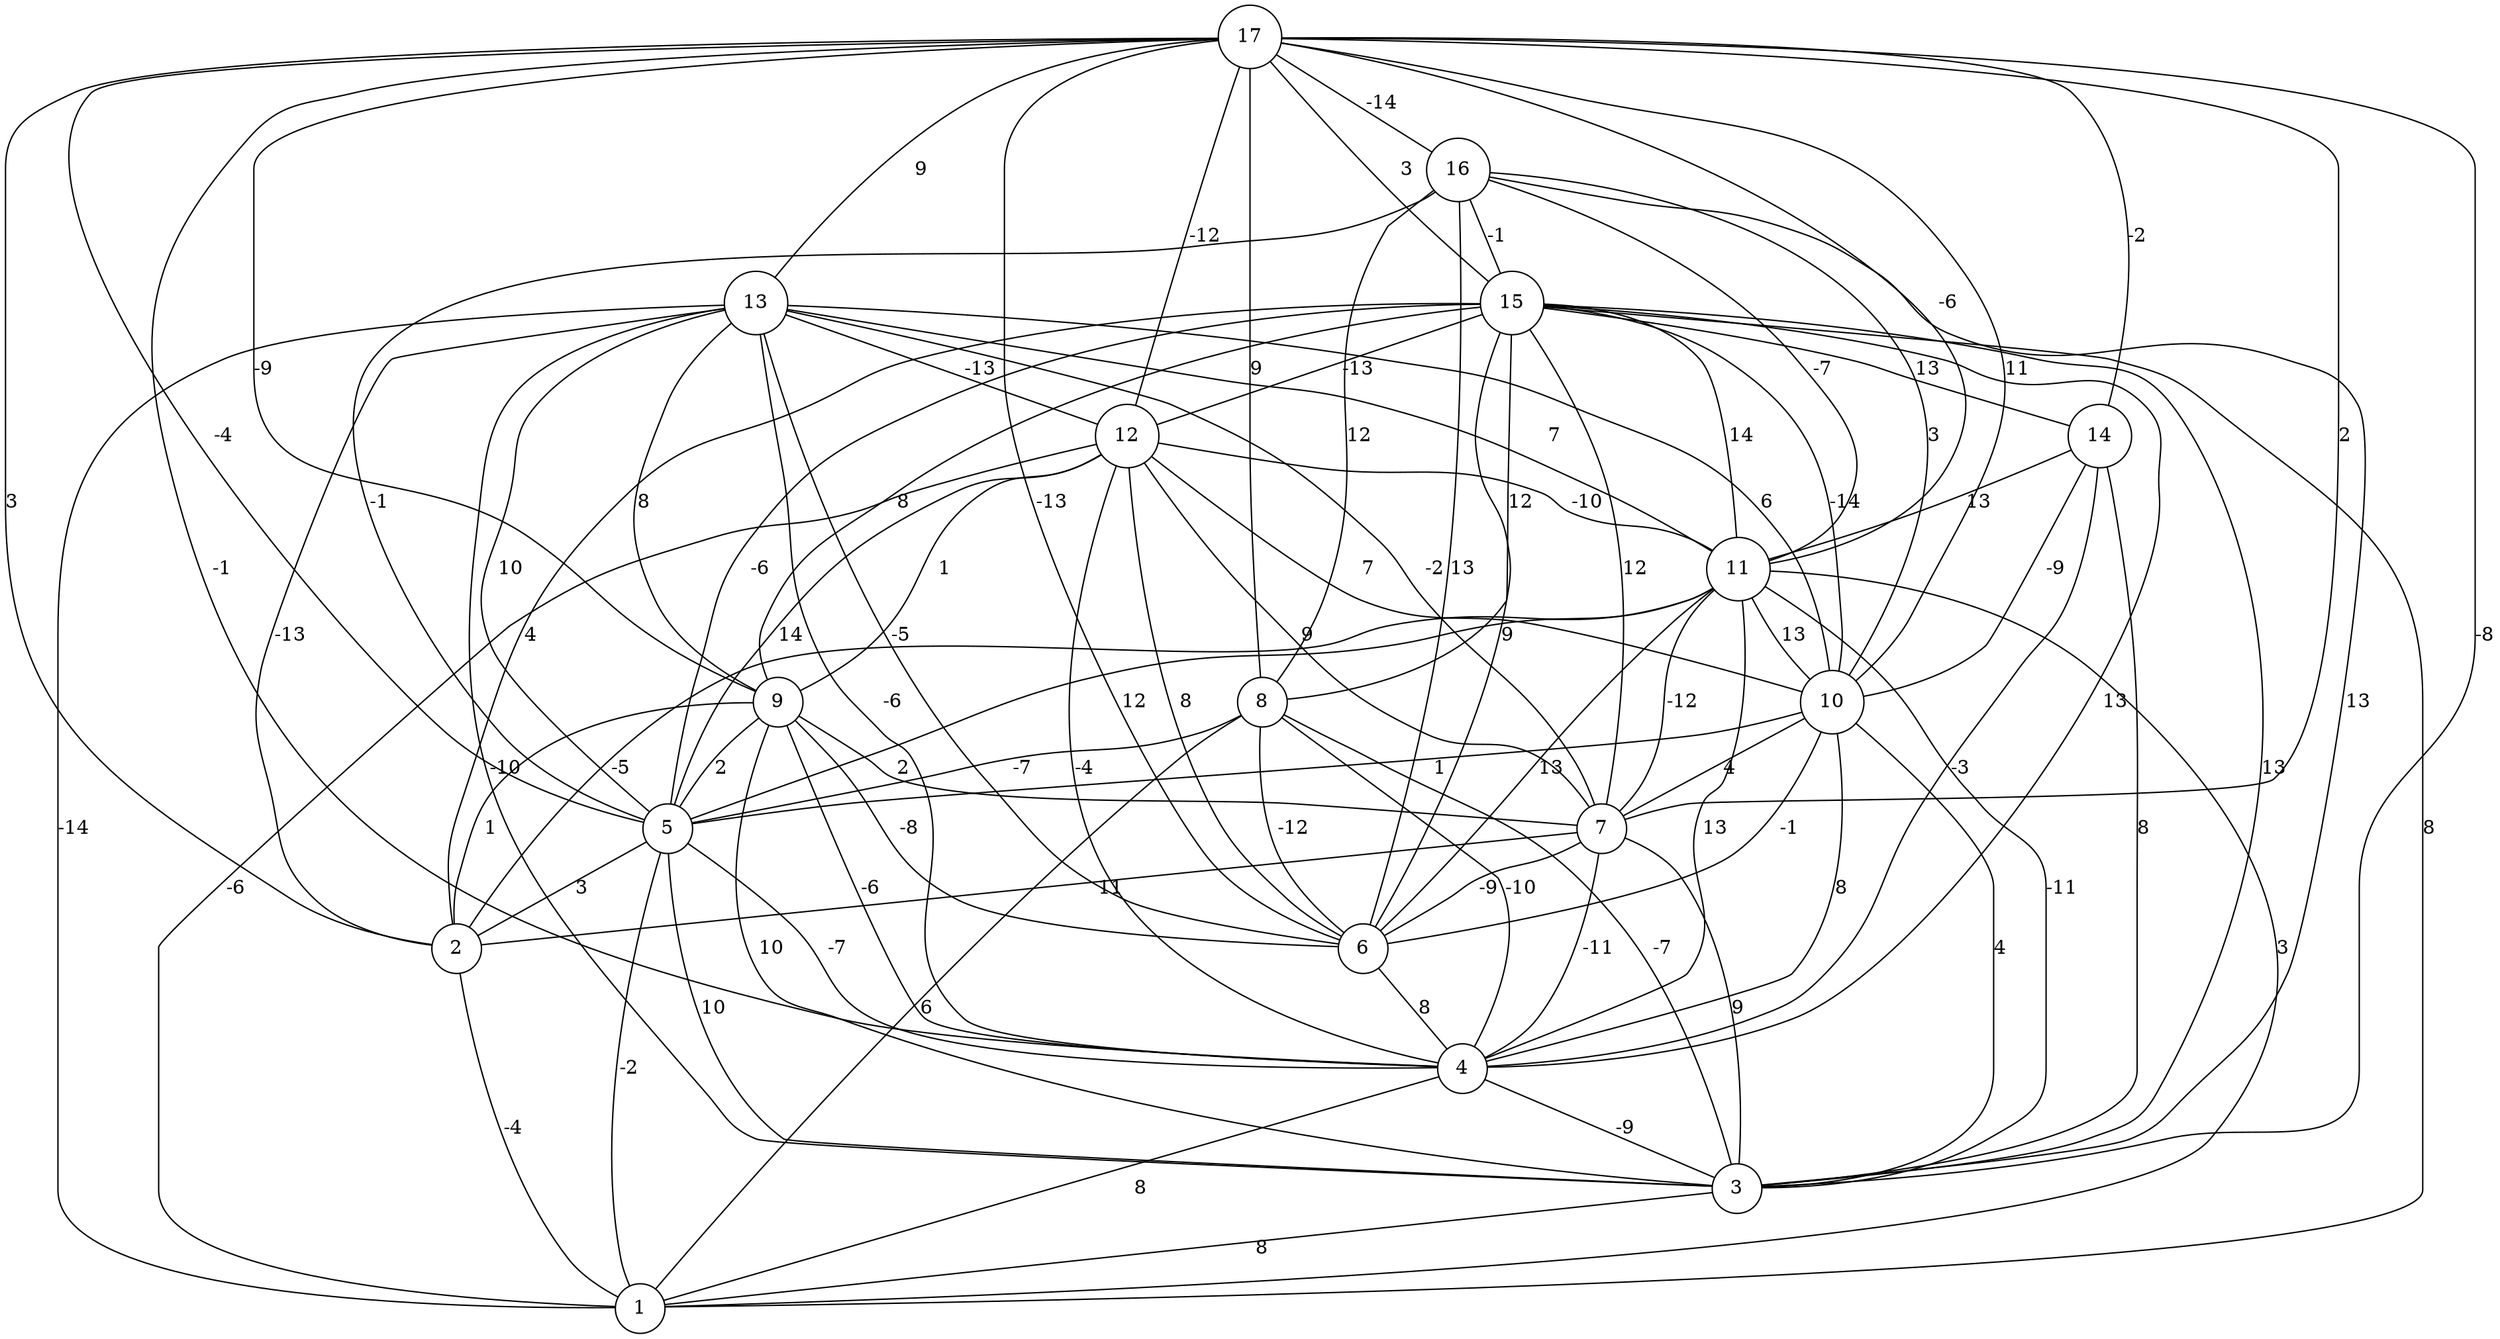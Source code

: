 graph { 
	 fontname="Helvetica,Arial,sans-serif" 
	 node [shape = circle]; 
	 17 -- 2 [label = "3"];
	 17 -- 3 [label = "-8"];
	 17 -- 4 [label = "-1"];
	 17 -- 5 [label = "-4"];
	 17 -- 6 [label = "-13"];
	 17 -- 7 [label = "2"];
	 17 -- 8 [label = "9"];
	 17 -- 9 [label = "-9"];
	 17 -- 10 [label = "11"];
	 17 -- 11 [label = "-6"];
	 17 -- 12 [label = "-12"];
	 17 -- 13 [label = "9"];
	 17 -- 14 [label = "-2"];
	 17 -- 15 [label = "3"];
	 17 -- 16 [label = "-14"];
	 16 -- 3 [label = "13"];
	 16 -- 5 [label = "-1"];
	 16 -- 6 [label = "13"];
	 16 -- 8 [label = "12"];
	 16 -- 10 [label = "3"];
	 16 -- 11 [label = "-7"];
	 16 -- 15 [label = "-1"];
	 15 -- 1 [label = "8"];
	 15 -- 2 [label = "4"];
	 15 -- 3 [label = "13"];
	 15 -- 4 [label = "13"];
	 15 -- 5 [label = "-6"];
	 15 -- 6 [label = "9"];
	 15 -- 7 [label = "12"];
	 15 -- 8 [label = "12"];
	 15 -- 9 [label = "8"];
	 15 -- 10 [label = "-14"];
	 15 -- 11 [label = "14"];
	 15 -- 12 [label = "-13"];
	 15 -- 14 [label = "13"];
	 14 -- 3 [label = "8"];
	 14 -- 4 [label = "-3"];
	 14 -- 10 [label = "-9"];
	 14 -- 11 [label = "13"];
	 13 -- 1 [label = "-14"];
	 13 -- 2 [label = "-13"];
	 13 -- 3 [label = "-10"];
	 13 -- 4 [label = "-6"];
	 13 -- 5 [label = "10"];
	 13 -- 6 [label = "-5"];
	 13 -- 7 [label = "-2"];
	 13 -- 9 [label = "8"];
	 13 -- 10 [label = "6"];
	 13 -- 11 [label = "7"];
	 13 -- 12 [label = "-13"];
	 12 -- 1 [label = "-6"];
	 12 -- 4 [label = "-4"];
	 12 -- 5 [label = "14"];
	 12 -- 6 [label = "8"];
	 12 -- 7 [label = "9"];
	 12 -- 9 [label = "1"];
	 12 -- 10 [label = "7"];
	 12 -- 11 [label = "-10"];
	 11 -- 1 [label = "3"];
	 11 -- 2 [label = "-5"];
	 11 -- 3 [label = "-11"];
	 11 -- 4 [label = "13"];
	 11 -- 5 [label = "12"];
	 11 -- 6 [label = "13"];
	 11 -- 7 [label = "-12"];
	 11 -- 10 [label = "13"];
	 10 -- 3 [label = "4"];
	 10 -- 4 [label = "8"];
	 10 -- 5 [label = "1"];
	 10 -- 6 [label = "-1"];
	 10 -- 7 [label = "4"];
	 9 -- 2 [label = "1"];
	 9 -- 3 [label = "10"];
	 9 -- 4 [label = "-6"];
	 9 -- 5 [label = "2"];
	 9 -- 6 [label = "-8"];
	 9 -- 7 [label = "2"];
	 8 -- 1 [label = "6"];
	 8 -- 3 [label = "-7"];
	 8 -- 4 [label = "-10"];
	 8 -- 5 [label = "-7"];
	 8 -- 6 [label = "-12"];
	 7 -- 2 [label = "11"];
	 7 -- 3 [label = "9"];
	 7 -- 4 [label = "-11"];
	 7 -- 6 [label = "-9"];
	 6 -- 4 [label = "8"];
	 5 -- 1 [label = "-2"];
	 5 -- 2 [label = "3"];
	 5 -- 3 [label = "10"];
	 5 -- 4 [label = "-7"];
	 4 -- 1 [label = "8"];
	 4 -- 3 [label = "-9"];
	 3 -- 1 [label = "8"];
	 2 -- 1 [label = "-4"];
	 1;
	 2;
	 3;
	 4;
	 5;
	 6;
	 7;
	 8;
	 9;
	 10;
	 11;
	 12;
	 13;
	 14;
	 15;
	 16;
	 17;
}
